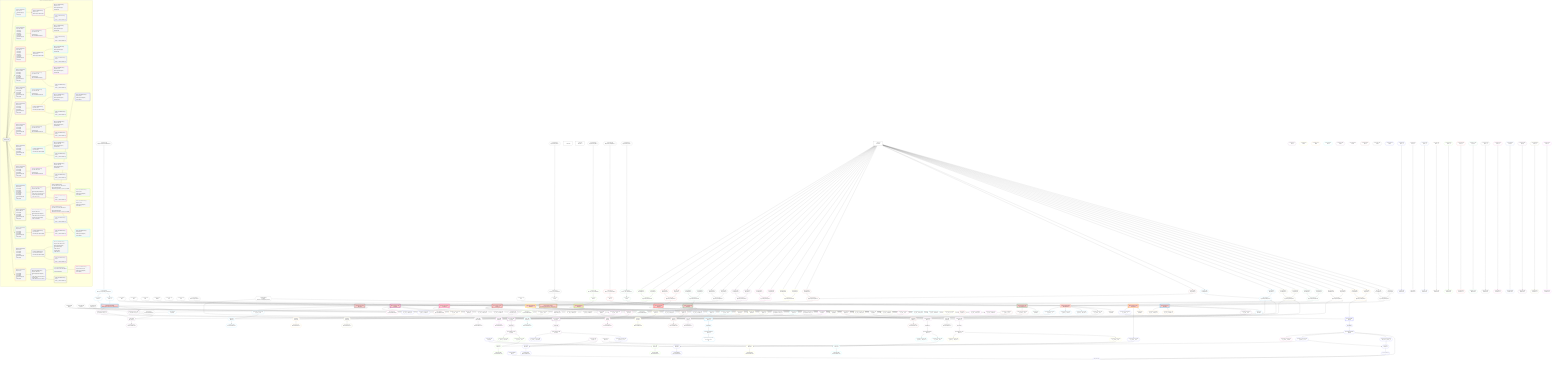 %%{init: {'themeVariables': { 'fontSize': '12px'}}}%%
graph TD
    classDef path fill:#eee,stroke:#000,color:#000
    classDef plan fill:#fff,stroke-width:1px,color:#000
    classDef itemplan fill:#fff,stroke-width:2px,color:#000
    classDef unbatchedplan fill:#dff,stroke-width:1px,color:#000
    classDef sideeffectplan fill:#fcc,stroke-width:2px,color:#000
    classDef bucket fill:#f6f6f6,color:#000,stroke-width:2px,text-align:left


    %% plan dependencies
    Object15{{"Object[15∈0]<br />ᐸ{pgSettings,withPgClient}ᐳ"}}:::plan
    Access13{{"Access[13∈0]<br />ᐸ3.pgSettingsᐳ"}}:::plan
    Access14{{"Access[14∈0]<br />ᐸ3.withPgClientᐳ"}}:::plan
    Access13 & Access14 --> Object15
    Lambda10{{"Lambda[10∈0]<br />ᐸdecode_Post_base64JSONᐳ"}}:::plan
    Constant382{{"Constant[382∈0]<br />ᐸ'WyJwb3N0cyIsMV0='ᐳ"}}:::plan
    Constant382 --> Lambda10
    Access11{{"Access[11∈0]<br />ᐸ10.1ᐳ"}}:::plan
    Lambda10 --> Access11
    __Value3["__Value[3∈0]<br />ᐸcontextᐳ"]:::plan
    __Value3 --> Access13
    __Value3 --> Access14
    __Value0["__Value[0∈0]"]:::plan
    __Value5["__Value[5∈0]<br />ᐸrootValueᐳ"]:::plan
    Constant384{{"Constant[384∈0]<br />ᐸ'WyJwb3N0cyIsMl0='ᐳ"}}:::plan
    Constant383{{"Constant[383∈0]<br />ᐸ'hello'ᐳ"}}:::plan
    Constant385{{"Constant[385∈0]<br />ᐸ'WyJwb3N0cyIsMjAwMF0='ᐳ"}}:::plan
    Constant387{{"Constant[387∈0]<br />ᐸ'WyJwb3N0cyIsM10='ᐳ"}}:::plan
    Constant386{{"Constant[386∈0]<br />ᐸ'world'ᐳ"}}:::plan
    Constant389{{"Constant[389∈0]<br />ᐸ11ᐳ"}}:::plan
    Constant388{{"Constant[388∈0]<br />ᐸ'throw error'ᐳ"}}:::plan
    Constant390{{"Constant[390∈0]<br />ᐸ6ᐳ"}}:::plan
    Constant392{{"Constant[392∈0]<br />ᐸ9ᐳ"}}:::plan
    Constant393{{"Constant[393∈0]<br />ᐸ2000ᐳ"}}:::plan
    Constant396{{"Constant[396∈0]<br />ᐸ'WyJjb21wb3VuZF9rZXlzIiw0LDNd'ᐳ"}}:::plan
    Constant397{{"Constant[397∈0]<br />ᐸ2ᐳ"}}:::plan
    Constant398{{"Constant[398∈0]<br />ᐸ3ᐳ"}}:::plan
    Constant399{{"Constant[399∈0]<br />ᐸ'budd.deey@email.com'ᐳ"}}:::plan
    Constant400{{"Constant[400∈0]<br />ᐸ'graphile-build.issue.27.exists@example.com'ᐳ"}}:::plan
    Constant402{{"Constant[402∈0]<br />ᐸ1ᐳ"}}:::plan
    Object350{{"Object[350∈54]<br />ᐸ{pgSettings,withPgClient}ᐳ"}}:::plan
    Access348{{"Access[348∈54]<br />ᐸ3.pgSettingsᐳ"}}:::plan
    Access349{{"Access[349∈54]<br />ᐸ3.withPgClientᐳ"}}:::plan
    Access348 & Access349 --> Object350
    PgDeleteSingle347[["PgDeleteSingle[347∈54]<br />ᐸperson(id)ᐳ"]]:::sideeffectplan
    Object350 & Constant402 --> PgDeleteSingle347
    __Value3 --> Access348
    __Value3 --> Access349
    Object351{{"Object[351∈54]<br />ᐸ{result}ᐳ"}}:::plan
    PgDeleteSingle347 --> Object351
    Object318{{"Object[318∈50]<br />ᐸ{pgSettings,withPgClient}ᐳ"}}:::plan
    Access316{{"Access[316∈50]<br />ᐸ3.pgSettingsᐳ"}}:::plan
    Access317{{"Access[317∈50]<br />ᐸ3.withPgClientᐳ"}}:::plan
    Access316 & Access317 --> Object318
    PgDeleteSingle315[["PgDeleteSingle[315∈50]<br />ᐸperson(email)ᐳ"]]:::sideeffectplan
    Object318 & Constant400 --> PgDeleteSingle315
    __Value3 --> Access316
    __Value3 --> Access317
    Object319{{"Object[319∈50]<br />ᐸ{result}ᐳ"}}:::plan
    PgDeleteSingle315 --> Object319
    Object303{{"Object[303∈47]<br />ᐸ{pgSettings,withPgClient}ᐳ"}}:::plan
    Access301{{"Access[301∈47]<br />ᐸ3.pgSettingsᐳ"}}:::plan
    Access302{{"Access[302∈47]<br />ᐸ3.withPgClientᐳ"}}:::plan
    Access301 & Access302 --> Object303
    PgDeleteSingle300[["PgDeleteSingle[300∈47]<br />ᐸperson(email)ᐳ"]]:::sideeffectplan
    Object303 & Constant399 --> PgDeleteSingle300
    __Value3 --> Access301
    __Value3 --> Access302
    Object304{{"Object[304∈47]<br />ᐸ{result}ᐳ"}}:::plan
    PgDeleteSingle300 --> Object304
    PgDeleteSingle253[["PgDeleteSingle[253∈41]<br />ᐸcompound_key(person_id_1,person_id_2)ᐳ"]]:::sideeffectplan
    Object256{{"Object[256∈41]<br />ᐸ{pgSettings,withPgClient}ᐳ"}}:::plan
    Object256 & Constant397 & Constant398 --> PgDeleteSingle253
    Access254{{"Access[254∈41]<br />ᐸ3.pgSettingsᐳ"}}:::plan
    Access255{{"Access[255∈41]<br />ᐸ3.withPgClientᐳ"}}:::plan
    Access254 & Access255 --> Object256
    __Value3 --> Access254
    __Value3 --> Access255
    Object257{{"Object[257∈41]<br />ᐸ{result}ᐳ"}}:::plan
    PgDeleteSingle253 --> Object257
    PgDeleteSingle205[["PgDeleteSingle[205∈35]<br />ᐸcompound_key(person_id_1,person_id_2)ᐳ"]]:::sideeffectplan
    Object208{{"Object[208∈35]<br />ᐸ{pgSettings,withPgClient}ᐳ"}}:::plan
    Access203{{"Access[203∈35]<br />ᐸ202.1ᐳ"}}:::plan
    Access204{{"Access[204∈35]<br />ᐸ202.2ᐳ"}}:::plan
    Object208 & Access203 & Access204 --> PgDeleteSingle205
    Access206{{"Access[206∈35]<br />ᐸ3.pgSettingsᐳ"}}:::plan
    Access207{{"Access[207∈35]<br />ᐸ3.withPgClientᐳ"}}:::plan
    Access206 & Access207 --> Object208
    Lambda202{{"Lambda[202∈35]<br />ᐸdecode_CompoundKey_base64JSONᐳ"}}:::plan
    Constant396 --> Lambda202
    Lambda202 --> Access203
    Lambda202 --> Access204
    __Value3 --> Access206
    __Value3 --> Access207
    Object209{{"Object[209∈35]<br />ᐸ{result}ᐳ"}}:::plan
    PgDeleteSingle205 --> Object209
    Object184{{"Object[184∈31]<br />ᐸ{pgSettings,withPgClient}ᐳ"}}:::plan
    Access182{{"Access[182∈31]<br />ᐸ3.pgSettingsᐳ"}}:::plan
    Access183{{"Access[183∈31]<br />ᐸ3.withPgClientᐳ"}}:::plan
    Access182 & Access183 --> Object184
    PgDeleteSingle181[["PgDeleteSingle[181∈31]<br />ᐸpost(id)ᐳ"]]:::sideeffectplan
    Object184 & Constant389 --> PgDeleteSingle181
    Object185{{"Object[185∈31]<br />ᐸ{result,clientMutationId}ᐳ"}}:::plan
    PgDeleteSingle181 & Constant386 --> Object185
    __Value3 --> Access182
    __Value3 --> Access183
    Object162{{"Object[162∈27]<br />ᐸ{pgSettings,withPgClient}ᐳ"}}:::plan
    Access160{{"Access[160∈27]<br />ᐸ3.pgSettingsᐳ"}}:::plan
    Access161{{"Access[161∈27]<br />ᐸ3.withPgClientᐳ"}}:::plan
    Access160 & Access161 --> Object162
    PgDeleteSingle159[["PgDeleteSingle[159∈27]<br />ᐸpost(id)ᐳ"]]:::sideeffectplan
    Object162 & Constant393 --> PgDeleteSingle159
    __Value3 --> Access160
    __Value3 --> Access161
    Object163{{"Object[163∈27]<br />ᐸ{result}ᐳ"}}:::plan
    PgDeleteSingle159 --> Object163
    Object141{{"Object[141∈23]<br />ᐸ{pgSettings,withPgClient}ᐳ"}}:::plan
    Access139{{"Access[139∈23]<br />ᐸ3.pgSettingsᐳ"}}:::plan
    Access140{{"Access[140∈23]<br />ᐸ3.withPgClientᐳ"}}:::plan
    Access139 & Access140 --> Object141
    PgDeleteSingle138[["PgDeleteSingle[138∈23]<br />ᐸpost(id)ᐳ"]]:::sideeffectplan
    Object141 & Constant392 --> PgDeleteSingle138
    Object142{{"Object[142∈23]<br />ᐸ{result,clientMutationId}ᐳ"}}:::plan
    PgDeleteSingle138 & Constant383 --> Object142
    __Value3 --> Access139
    __Value3 --> Access140
    Object119{{"Object[119∈19]<br />ᐸ{pgSettings,withPgClient}ᐳ"}}:::plan
    Access117{{"Access[117∈19]<br />ᐸ3.pgSettingsᐳ"}}:::plan
    Access118{{"Access[118∈19]<br />ᐸ3.withPgClientᐳ"}}:::plan
    Access117 & Access118 --> Object119
    PgDeleteSingle116[["PgDeleteSingle[116∈19]<br />ᐸpost(id)ᐳ"]]:::sideeffectplan
    Object119 & Constant390 --> PgDeleteSingle116
    __Value3 --> Access117
    __Value3 --> Access118
    Object120{{"Object[120∈19]<br />ᐸ{result}ᐳ"}}:::plan
    PgDeleteSingle116 --> Object120
    Object107{{"Object[107∈17]<br />ᐸ{pgSettings,withPgClient}ᐳ"}}:::plan
    Access105{{"Access[105∈17]<br />ᐸ3.pgSettingsᐳ"}}:::plan
    Access106{{"Access[106∈17]<br />ᐸ3.withPgClientᐳ"}}:::plan
    Access105 & Access106 --> Object107
    PgDeleteSingle104[["PgDeleteSingle[104∈17]<br />ᐸtypes(id)ᐳ"]]:::sideeffectplan
    Object107 & Constant389 --> PgDeleteSingle104
    Object108{{"Object[108∈17]<br />ᐸ{result,clientMutationId}ᐳ"}}:::plan
    PgDeleteSingle104 & Constant388 --> Object108
    __Value3 --> Access105
    __Value3 --> Access106
    Object86{{"Object[86∈13]<br />ᐸ{pgSettings,withPgClient}ᐳ"}}:::plan
    Access84{{"Access[84∈13]<br />ᐸ3.pgSettingsᐳ"}}:::plan
    Access85{{"Access[85∈13]<br />ᐸ3.withPgClientᐳ"}}:::plan
    Access84 & Access85 --> Object86
    PgDeleteSingle83[["PgDeleteSingle[83∈13]<br />ᐸpost(id)ᐳ"]]:::sideeffectplan
    Access82{{"Access[82∈13]<br />ᐸ81.1ᐳ"}}:::plan
    Object86 & Access82 --> PgDeleteSingle83
    Object87{{"Object[87∈13]<br />ᐸ{result,clientMutationId}ᐳ"}}:::plan
    PgDeleteSingle83 & Constant386 --> Object87
    Lambda81{{"Lambda[81∈13]<br />ᐸdecode_Post_base64JSONᐳ"}}:::plan
    Constant387 --> Lambda81
    Lambda81 --> Access82
    __Value3 --> Access84
    __Value3 --> Access85
    Object62{{"Object[62∈9]<br />ᐸ{pgSettings,withPgClient}ᐳ"}}:::plan
    Access60{{"Access[60∈9]<br />ᐸ3.pgSettingsᐳ"}}:::plan
    Access61{{"Access[61∈9]<br />ᐸ3.withPgClientᐳ"}}:::plan
    Access60 & Access61 --> Object62
    PgDeleteSingle59[["PgDeleteSingle[59∈9]<br />ᐸpost(id)ᐳ"]]:::sideeffectplan
    Access58{{"Access[58∈9]<br />ᐸ57.1ᐳ"}}:::plan
    Object62 & Access58 --> PgDeleteSingle59
    Lambda57{{"Lambda[57∈9]<br />ᐸdecode_Post_base64JSONᐳ"}}:::plan
    Constant385 --> Lambda57
    Lambda57 --> Access58
    __Value3 --> Access60
    __Value3 --> Access61
    Object63{{"Object[63∈9]<br />ᐸ{result}ᐳ"}}:::plan
    PgDeleteSingle59 --> Object63
    Object39{{"Object[39∈5]<br />ᐸ{pgSettings,withPgClient}ᐳ"}}:::plan
    Access37{{"Access[37∈5]<br />ᐸ3.pgSettingsᐳ"}}:::plan
    Access38{{"Access[38∈5]<br />ᐸ3.withPgClientᐳ"}}:::plan
    Access37 & Access38 --> Object39
    PgDeleteSingle36[["PgDeleteSingle[36∈5]<br />ᐸpost(id)ᐳ"]]:::sideeffectplan
    Access35{{"Access[35∈5]<br />ᐸ34.1ᐳ"}}:::plan
    Object39 & Access35 --> PgDeleteSingle36
    Object40{{"Object[40∈5]<br />ᐸ{result,clientMutationId}ᐳ"}}:::plan
    PgDeleteSingle36 & Constant383 --> Object40
    Lambda34{{"Lambda[34∈5]<br />ᐸdecode_Post_base64JSONᐳ"}}:::plan
    Constant384 --> Lambda34
    Lambda34 --> Access35
    __Value3 --> Access37
    __Value3 --> Access38
    PgDeleteSingle12[["PgDeleteSingle[12∈1]<br />ᐸpost(id)ᐳ"]]:::sideeffectplan
    Object15 & Access11 --> PgDeleteSingle12
    Object16{{"Object[16∈1]<br />ᐸ{result}ᐳ"}}:::plan
    PgDeleteSingle12 --> Object16
    List214{{"List[214∈36]<br />ᐸ211,212,213ᐳ"}}:::plan
    Constant211{{"Constant[211∈36]<br />ᐸ'compound_keys'ᐳ"}}:::plan
    PgClassExpression212{{"PgClassExpression[212∈36]<br />ᐸ__compound...rson_id_1”ᐳ"}}:::plan
    PgClassExpression213{{"PgClassExpression[213∈36]<br />ᐸ__compound...rson_id_2”ᐳ"}}:::plan
    Constant211 & PgClassExpression212 & PgClassExpression213 --> List214
    List262{{"List[262∈42]<br />ᐸ259,260,261ᐳ"}}:::plan
    Constant259{{"Constant[259∈42]<br />ᐸ'compound_keys'ᐳ"}}:::plan
    PgClassExpression260{{"PgClassExpression[260∈42]<br />ᐸ__compound...rson_id_1”ᐳ"}}:::plan
    PgClassExpression261{{"PgClassExpression[261∈42]<br />ᐸ__compound...rson_id_2”ᐳ"}}:::plan
    Constant259 & PgClassExpression260 & PgClassExpression261 --> List262
    Edge367{{"Edge[367∈55]"}}:::plan
    PgSelectSingle366{{"PgSelectSingle[366∈55]<br />ᐸpersonᐳ"}}:::plan
    PgCursor368{{"PgCursor[368∈55]"}}:::plan
    Connection364{{"Connection[364∈55]<br />ᐸ360ᐳ"}}:::plan
    PgSelectSingle366 & PgCursor368 & Connection364 --> Edge367
    List20{{"List[20∈2]<br />ᐸ18,19ᐳ"}}:::plan
    Constant18{{"Constant[18∈2]<br />ᐸ'posts'ᐳ"}}:::plan
    PgClassExpression19{{"PgClassExpression[19∈2]<br />ᐸ__post__.”id”ᐳ"}}:::plan
    Constant18 & PgClassExpression19 --> List20
    List43{{"List[43∈6]<br />ᐸ41,42ᐳ"}}:::plan
    Constant41{{"Constant[41∈6]<br />ᐸ'posts'ᐳ"}}:::plan
    PgClassExpression42{{"PgClassExpression[42∈6]<br />ᐸ__post__.”id”ᐳ"}}:::plan
    Constant41 & PgClassExpression42 --> List43
    List67{{"List[67∈10]<br />ᐸ65,66ᐳ"}}:::plan
    Constant65{{"Constant[65∈10]<br />ᐸ'posts'ᐳ"}}:::plan
    PgClassExpression66{{"PgClassExpression[66∈10]<br />ᐸ__post__.”id”ᐳ"}}:::plan
    Constant65 & PgClassExpression66 --> List67
    List90{{"List[90∈14]<br />ᐸ88,89ᐳ"}}:::plan
    Constant88{{"Constant[88∈14]<br />ᐸ'posts'ᐳ"}}:::plan
    PgClassExpression89{{"PgClassExpression[89∈14]<br />ᐸ__post__.”id”ᐳ"}}:::plan
    Constant88 & PgClassExpression89 --> List90
    List111{{"List[111∈18]<br />ᐸ109,110ᐳ"}}:::plan
    Constant109{{"Constant[109∈18]<br />ᐸ'types'ᐳ"}}:::plan
    PgClassExpression110{{"PgClassExpression[110∈18]<br />ᐸ__types__.”id”ᐳ"}}:::plan
    Constant109 & PgClassExpression110 --> List111
    List124{{"List[124∈20]<br />ᐸ122,123ᐳ"}}:::plan
    Constant122{{"Constant[122∈20]<br />ᐸ'posts'ᐳ"}}:::plan
    PgClassExpression123{{"PgClassExpression[123∈20]<br />ᐸ__post__.”id”ᐳ"}}:::plan
    Constant122 & PgClassExpression123 --> List124
    List145{{"List[145∈24]<br />ᐸ143,144ᐳ"}}:::plan
    Constant143{{"Constant[143∈24]<br />ᐸ'posts'ᐳ"}}:::plan
    PgClassExpression144{{"PgClassExpression[144∈24]<br />ᐸ__post__.”id”ᐳ"}}:::plan
    Constant143 & PgClassExpression144 --> List145
    List167{{"List[167∈28]<br />ᐸ165,166ᐳ"}}:::plan
    Constant165{{"Constant[165∈28]<br />ᐸ'posts'ᐳ"}}:::plan
    PgClassExpression166{{"PgClassExpression[166∈28]<br />ᐸ__post__.”id”ᐳ"}}:::plan
    Constant165 & PgClassExpression166 --> List167
    List188{{"List[188∈32]<br />ᐸ186,187ᐳ"}}:::plan
    Constant186{{"Constant[186∈32]<br />ᐸ'posts'ᐳ"}}:::plan
    PgClassExpression187{{"PgClassExpression[187∈32]<br />ᐸ__post__.”id”ᐳ"}}:::plan
    Constant186 & PgClassExpression187 --> List188
    PgSelect224[["PgSelect[224∈36]<br />ᐸpersonᐳ"]]:::plan
    Object208 & PgClassExpression212 --> PgSelect224
    PgSelect236[["PgSelect[236∈36]<br />ᐸpersonᐳ"]]:::plan
    Object208 & PgClassExpression213 --> PgSelect236
    PgSelect272[["PgSelect[272∈42]<br />ᐸpersonᐳ"]]:::plan
    Object256 & PgClassExpression260 --> PgSelect272
    PgSelect284[["PgSelect[284∈42]<br />ᐸpersonᐳ"]]:::plan
    Object256 & PgClassExpression261 --> PgSelect284
    List308{{"List[308∈48]<br />ᐸ306,307ᐳ"}}:::plan
    Constant306{{"Constant[306∈48]<br />ᐸ'people'ᐳ"}}:::plan
    PgClassExpression307{{"PgClassExpression[307∈48]<br />ᐸ__person__.”id”ᐳ"}}:::plan
    Constant306 & PgClassExpression307 --> List308
    List323{{"List[323∈51]<br />ᐸ321,322ᐳ"}}:::plan
    Constant321{{"Constant[321∈51]<br />ᐸ'people'ᐳ"}}:::plan
    PgClassExpression322{{"PgClassExpression[322∈51]<br />ᐸ__person__.”id”ᐳ"}}:::plan
    Constant321 & PgClassExpression322 --> List323
    List355{{"List[355∈55]<br />ᐸ353,354ᐳ"}}:::plan
    Constant353{{"Constant[353∈55]<br />ᐸ'people'ᐳ"}}:::plan
    PgClassExpression354{{"PgClassExpression[354∈55]<br />ᐸ__person__.”id”ᐳ"}}:::plan
    Constant353 & PgClassExpression354 --> List355
    PgSelect360[["PgSelect[360∈55]<br />ᐸpersonᐳ"]]:::plan
    PgClassExpression359{{"PgClassExpression[359∈55]<br />ᐸ__person__ᐳ"}}:::plan
    Object350 & PgClassExpression359 --> PgSelect360
    List371{{"List[371∈55]<br />ᐸ369,370ᐳ"}}:::plan
    PgClassExpression369{{"PgClassExpression[369∈55]<br />ᐸ”c”.”perso..._person__)ᐳ"}}:::plan
    PgClassExpression370{{"PgClassExpression[370∈55]<br />ᐸ__person__.”id”ᐳ"}}:::plan
    PgClassExpression369 & PgClassExpression370 --> List371
    PgDeleteSingle12 --> PgClassExpression19
    Lambda21{{"Lambda[21∈2]<br />ᐸbase64JSONEncodeᐳ"}}:::plan
    List20 --> Lambda21
    PgDeleteSingle36 --> PgClassExpression42
    Lambda44{{"Lambda[44∈6]<br />ᐸbase64JSONEncodeᐳ"}}:::plan
    List43 --> Lambda44
    PgDeleteSingle59 --> PgClassExpression66
    Lambda68{{"Lambda[68∈10]<br />ᐸbase64JSONEncodeᐳ"}}:::plan
    List67 --> Lambda68
    PgDeleteSingle83 --> PgClassExpression89
    Lambda91{{"Lambda[91∈14]<br />ᐸbase64JSONEncodeᐳ"}}:::plan
    List90 --> Lambda91
    PgDeleteSingle104 --> PgClassExpression110
    Lambda112{{"Lambda[112∈18]<br />ᐸbase64JSONEncodeᐳ"}}:::plan
    List111 --> Lambda112
    PgDeleteSingle116 --> PgClassExpression123
    Lambda125{{"Lambda[125∈20]<br />ᐸbase64JSONEncodeᐳ"}}:::plan
    List124 --> Lambda125
    PgDeleteSingle138 --> PgClassExpression144
    Lambda146{{"Lambda[146∈24]<br />ᐸbase64JSONEncodeᐳ"}}:::plan
    List145 --> Lambda146
    PgDeleteSingle159 --> PgClassExpression166
    Lambda168{{"Lambda[168∈28]<br />ᐸbase64JSONEncodeᐳ"}}:::plan
    List167 --> Lambda168
    PgDeleteSingle181 --> PgClassExpression187
    Lambda189{{"Lambda[189∈32]<br />ᐸbase64JSONEncodeᐳ"}}:::plan
    List188 --> Lambda189
    PgDeleteSingle205 --> PgClassExpression212
    PgDeleteSingle205 --> PgClassExpression213
    Lambda215{{"Lambda[215∈36]<br />ᐸbase64JSONEncodeᐳ"}}:::plan
    List214 --> Lambda215
    First228{{"First[228∈36]"}}:::plan
    PgSelect224 --> First228
    PgSelectSingle229{{"PgSelectSingle[229∈36]<br />ᐸpersonᐳ"}}:::plan
    First228 --> PgSelectSingle229
    First240{{"First[240∈36]"}}:::plan
    PgSelect236 --> First240
    PgSelectSingle241{{"PgSelectSingle[241∈36]<br />ᐸpersonᐳ"}}:::plan
    First240 --> PgSelectSingle241
    PgDeleteSingle253 --> PgClassExpression260
    PgDeleteSingle253 --> PgClassExpression261
    Lambda263{{"Lambda[263∈42]<br />ᐸbase64JSONEncodeᐳ"}}:::plan
    List262 --> Lambda263
    First276{{"First[276∈42]"}}:::plan
    PgSelect272 --> First276
    PgSelectSingle277{{"PgSelectSingle[277∈42]<br />ᐸpersonᐳ"}}:::plan
    First276 --> PgSelectSingle277
    First288{{"First[288∈42]"}}:::plan
    PgSelect284 --> First288
    PgSelectSingle289{{"PgSelectSingle[289∈42]<br />ᐸpersonᐳ"}}:::plan
    First288 --> PgSelectSingle289
    PgDeleteSingle300 --> PgClassExpression307
    Lambda309{{"Lambda[309∈48]<br />ᐸbase64JSONEncodeᐳ"}}:::plan
    List308 --> Lambda309
    PgDeleteSingle315 --> PgClassExpression322
    Lambda324{{"Lambda[324∈51]<br />ᐸbase64JSONEncodeᐳ"}}:::plan
    List323 --> Lambda324
    PgDeleteSingle347 --> PgClassExpression354
    Lambda356{{"Lambda[356∈55]<br />ᐸbase64JSONEncodeᐳ"}}:::plan
    List355 --> Lambda356
    PgDeleteSingle347 --> PgClassExpression359
    First365{{"First[365∈55]"}}:::plan
    PgSelect360 --> First365
    First365 --> PgSelectSingle366
    PgSelectSingle366 --> PgClassExpression369
    PgSelectSingle366 --> PgClassExpression370
    List371 --> PgCursor368
    Constant17{{"Constant[17∈2]<br />ᐸnullᐳ"}}:::plan
    Constant64{{"Constant[64∈10]<br />ᐸnullᐳ"}}:::plan
    Constant121{{"Constant[121∈20]<br />ᐸnullᐳ"}}:::plan
    Constant164{{"Constant[164∈28]<br />ᐸnullᐳ"}}:::plan
    Constant210{{"Constant[210∈36]<br />ᐸnullᐳ"}}:::plan
    Constant230{{"Constant[230∈36]<br />ᐸ'people'ᐳ"}}:::plan
    Constant258{{"Constant[258∈42]<br />ᐸnullᐳ"}}:::plan
    Constant278{{"Constant[278∈42]<br />ᐸ'people'ᐳ"}}:::plan
    Constant305{{"Constant[305∈48]<br />ᐸnullᐳ"}}:::plan
    Constant320{{"Constant[320∈51]<br />ᐸnullᐳ"}}:::plan
    Constant352{{"Constant[352∈55]<br />ᐸnullᐳ"}}:::plan
    Lambda30{{"Lambda[30∈4]<br />ᐸrawEncodeᐳ"}}:::plan
    Constant29{{"Constant[29∈4]<br />ᐸ'query'ᐳ"}}:::plan
    Constant29 --> Lambda30
    Lambda53{{"Lambda[53∈8]<br />ᐸrawEncodeᐳ"}}:::plan
    Constant52{{"Constant[52∈8]<br />ᐸ'query'ᐳ"}}:::plan
    Constant52 --> Lambda53
    Lambda77{{"Lambda[77∈12]<br />ᐸrawEncodeᐳ"}}:::plan
    Constant76{{"Constant[76∈12]<br />ᐸ'query'ᐳ"}}:::plan
    Constant76 --> Lambda77
    Lambda100{{"Lambda[100∈16]<br />ᐸrawEncodeᐳ"}}:::plan
    Constant99{{"Constant[99∈16]<br />ᐸ'query'ᐳ"}}:::plan
    Constant99 --> Lambda100
    Lambda134{{"Lambda[134∈22]<br />ᐸrawEncodeᐳ"}}:::plan
    Constant133{{"Constant[133∈22]<br />ᐸ'query'ᐳ"}}:::plan
    Constant133 --> Lambda134
    Lambda155{{"Lambda[155∈26]<br />ᐸrawEncodeᐳ"}}:::plan
    Constant154{{"Constant[154∈26]<br />ᐸ'query'ᐳ"}}:::plan
    Constant154 --> Lambda155
    Lambda177{{"Lambda[177∈30]<br />ᐸrawEncodeᐳ"}}:::plan
    Constant176{{"Constant[176∈30]<br />ᐸ'query'ᐳ"}}:::plan
    Constant176 --> Lambda177
    Lambda198{{"Lambda[198∈34]<br />ᐸrawEncodeᐳ"}}:::plan
    Constant197{{"Constant[197∈34]<br />ᐸ'query'ᐳ"}}:::plan
    Constant197 --> Lambda198
    Lambda248{{"Lambda[248∈40]<br />ᐸrawEncodeᐳ"}}:::plan
    Constant247{{"Constant[247∈40]<br />ᐸ'query'ᐳ"}}:::plan
    Constant247 --> Lambda248
    Lambda296{{"Lambda[296∈46]<br />ᐸrawEncodeᐳ"}}:::plan
    Constant295{{"Constant[295∈46]<br />ᐸ'query'ᐳ"}}:::plan
    Constant295 --> Lambda296
    Lambda343{{"Lambda[343∈53]<br />ᐸrawEncodeᐳ"}}:::plan
    Constant342{{"Constant[342∈53]<br />ᐸ'query'ᐳ"}}:::plan
    Constant342 --> Lambda343
    Lambda381{{"Lambda[381∈58]<br />ᐸrawEncodeᐳ"}}:::plan
    Constant380{{"Constant[380∈58]<br />ᐸ'query'ᐳ"}}:::plan
    Constant380 --> Lambda381
    PgSelect334[["PgSelect[334∈52]<br />ᐸpersonᐳ"]]:::plan
    PgClassExpression333{{"PgClassExpression[333∈52]<br />ᐸ__person__ᐳ"}}:::plan
    Object318 & PgClassExpression333 & Constant400 --> PgSelect334
    List377{{"List[377∈56]<br />ᐸ353,370ᐳ"}}:::plan
    Constant353 & PgClassExpression370 --> List377
    PgClassExpression27{{"PgClassExpression[27∈3]<br />ᐸ__post__.”headline”ᐳ"}}:::plan
    PgDeleteSingle12 --> PgClassExpression27
    PgClassExpression28{{"PgClassExpression[28∈3]<br />ᐸ__post__.”author_id”ᐳ"}}:::plan
    PgDeleteSingle12 --> PgClassExpression28
    PgClassExpression50{{"PgClassExpression[50∈7]<br />ᐸ__post__.”headline”ᐳ"}}:::plan
    PgDeleteSingle36 --> PgClassExpression50
    PgClassExpression51{{"PgClassExpression[51∈7]<br />ᐸ__post__.”author_id”ᐳ"}}:::plan
    PgDeleteSingle36 --> PgClassExpression51
    PgClassExpression74{{"PgClassExpression[74∈11]<br />ᐸ__post__.”headline”ᐳ"}}:::plan
    PgDeleteSingle59 --> PgClassExpression74
    PgClassExpression75{{"PgClassExpression[75∈11]<br />ᐸ__post__.”author_id”ᐳ"}}:::plan
    PgDeleteSingle59 --> PgClassExpression75
    PgClassExpression97{{"PgClassExpression[97∈15]<br />ᐸ__post__.”headline”ᐳ"}}:::plan
    PgDeleteSingle83 --> PgClassExpression97
    PgClassExpression98{{"PgClassExpression[98∈15]<br />ᐸ__post__.”author_id”ᐳ"}}:::plan
    PgDeleteSingle83 --> PgClassExpression98
    PgClassExpression131{{"PgClassExpression[131∈21]<br />ᐸ__post__.”headline”ᐳ"}}:::plan
    PgDeleteSingle116 --> PgClassExpression131
    PgClassExpression132{{"PgClassExpression[132∈21]<br />ᐸ__post__.”author_id”ᐳ"}}:::plan
    PgDeleteSingle116 --> PgClassExpression132
    PgClassExpression152{{"PgClassExpression[152∈25]<br />ᐸ__post__.”headline”ᐳ"}}:::plan
    PgDeleteSingle138 --> PgClassExpression152
    PgClassExpression153{{"PgClassExpression[153∈25]<br />ᐸ__post__.”author_id”ᐳ"}}:::plan
    PgDeleteSingle138 --> PgClassExpression153
    PgClassExpression174{{"PgClassExpression[174∈29]<br />ᐸ__post__.”headline”ᐳ"}}:::plan
    PgDeleteSingle159 --> PgClassExpression174
    PgClassExpression175{{"PgClassExpression[175∈29]<br />ᐸ__post__.”author_id”ᐳ"}}:::plan
    PgDeleteSingle159 --> PgClassExpression175
    PgClassExpression195{{"PgClassExpression[195∈33]<br />ᐸ__post__.”headline”ᐳ"}}:::plan
    PgDeleteSingle181 --> PgClassExpression195
    PgClassExpression196{{"PgClassExpression[196∈33]<br />ᐸ__post__.”author_id”ᐳ"}}:::plan
    PgDeleteSingle181 --> PgClassExpression196
    Lambda311{{"Lambda[311∈49]<br />ᐸrawEncodeᐳ"}}:::plan
    Constant310{{"Constant[310∈49]<br />ᐸ'query'ᐳ"}}:::plan
    Constant310 --> Lambda311
    PgClassExpression330{{"PgClassExpression[330∈52]<br />ᐸ__person__...full_name”ᐳ"}}:::plan
    PgDeleteSingle315 --> PgClassExpression330
    PgClassExpression331{{"PgClassExpression[331∈52]<br />ᐸ__person__.”email”ᐳ"}}:::plan
    PgDeleteSingle315 --> PgClassExpression331
    PgDeleteSingle315 --> PgClassExpression333
    First338{{"First[338∈52]"}}:::plan
    PgSelect334 --> First338
    PgSelectSingle339{{"PgSelectSingle[339∈52]<br />ᐸpersonᐳ"}}:::plan
    First338 --> PgSelectSingle339
    PgClassExpression341{{"PgClassExpression[341∈52]<br />ᐸ”c”.”perso...lder! */<br />)ᐳ"}}:::plan
    PgSelectSingle339 --> PgClassExpression341
    Lambda378{{"Lambda[378∈56]<br />ᐸbase64JSONEncodeᐳ"}}:::plan
    List377 --> Lambda378
    List244{{"List[244∈39]<br />ᐸ230,243ᐳ"}}:::plan
    PgClassExpression243{{"PgClassExpression[243∈39]<br />ᐸ__person__.”id”ᐳ"}}:::plan
    Constant230 & PgClassExpression243 --> List244
    List292{{"List[292∈45]<br />ᐸ278,291ᐳ"}}:::plan
    PgClassExpression291{{"PgClassExpression[291∈45]<br />ᐸ__person__.”id”ᐳ"}}:::plan
    Constant278 & PgClassExpression291 --> List292
    PgSelectSingle241 --> PgClassExpression243
    Lambda245{{"Lambda[245∈39]<br />ᐸbase64JSONEncodeᐳ"}}:::plan
    List244 --> Lambda245
    PgClassExpression246{{"PgClassExpression[246∈39]<br />ᐸ__person__...full_name”ᐳ"}}:::plan
    PgSelectSingle241 --> PgClassExpression246
    PgSelectSingle289 --> PgClassExpression291
    Lambda293{{"Lambda[293∈45]<br />ᐸbase64JSONEncodeᐳ"}}:::plan
    List292 --> Lambda293
    PgClassExpression294{{"PgClassExpression[294∈45]<br />ᐸ__person__...full_name”ᐳ"}}:::plan
    PgSelectSingle289 --> PgClassExpression294
    List232{{"List[232∈38]<br />ᐸ230,231ᐳ"}}:::plan
    PgClassExpression231{{"PgClassExpression[231∈38]<br />ᐸ__person__.”id”ᐳ"}}:::plan
    Constant230 & PgClassExpression231 --> List232
    List280{{"List[280∈44]<br />ᐸ278,279ᐳ"}}:::plan
    PgClassExpression279{{"PgClassExpression[279∈44]<br />ᐸ__person__.”id”ᐳ"}}:::plan
    Constant278 & PgClassExpression279 --> List280
    PgSelectSingle229 --> PgClassExpression231
    Lambda233{{"Lambda[233∈38]<br />ᐸbase64JSONEncodeᐳ"}}:::plan
    List232 --> Lambda233
    PgClassExpression234{{"PgClassExpression[234∈38]<br />ᐸ__person__...full_name”ᐳ"}}:::plan
    PgSelectSingle229 --> PgClassExpression234
    PgSelectSingle277 --> PgClassExpression279
    Lambda281{{"Lambda[281∈44]<br />ᐸbase64JSONEncodeᐳ"}}:::plan
    List280 --> Lambda281
    PgClassExpression282{{"PgClassExpression[282∈44]<br />ᐸ__person__...full_name”ᐳ"}}:::plan
    PgSelectSingle277 --> PgClassExpression282
    PgClassExpression379{{"PgClassExpression[379∈57]<br />ᐸ__person__.”email”ᐳ"}}:::plan
    PgSelectSingle366 --> PgClassExpression379

    %% define steps

    subgraph "Buckets for mutations/v4/mutation-delete"
    Bucket0("Bucket 0 (root)"):::bucket
    classDef bucket0 stroke:#696969
    class Bucket0,__Value0,__Value3,__Value5,Lambda10,Access11,Access13,Access14,Object15,Constant382,Constant383,Constant384,Constant385,Constant386,Constant387,Constant388,Constant389,Constant390,Constant392,Constant393,Constant396,Constant397,Constant398,Constant399,Constant400,Constant402 bucket0
    Bucket1("Bucket 1 (mutationField)<br />Deps: 15, 11, 5<br /><br />1: PgDeleteSingle[12]<br />2: <br />ᐳ: Object[16]"):::bucket
    classDef bucket1 stroke:#00bfff
    class Bucket1,PgDeleteSingle12,Object16 bucket1
    Bucket2("Bucket 2 (nullableBoundary)<br />Deps: 12, 16, 5<br /><br />ROOT Object{1}ᐸ{result}ᐳ[16]"):::bucket
    classDef bucket2 stroke:#7f007f
    class Bucket2,Constant17,Constant18,PgClassExpression19,List20,Lambda21 bucket2
    Bucket3("Bucket 3 (nullableBoundary)<br />Deps: 12, 21, 19<br /><br />ROOT PgDeleteSingle{1}ᐸpost(id)ᐳ[12]"):::bucket
    classDef bucket3 stroke:#ffa500
    class Bucket3,PgClassExpression27,PgClassExpression28 bucket3
    Bucket4("Bucket 4 (nullableBoundary)<br />Deps: 5<br /><br />ROOT __ValueᐸrootValueᐳ[5]"):::bucket
    classDef bucket4 stroke:#0000ff
    class Bucket4,Constant29,Lambda30 bucket4
    Bucket5("Bucket 5 (mutationField)<br />Deps: 384, 3, 383, 5<br /><br />1: Access[37]<br />2: Access[38]<br />3: Object[39]<br />4: Lambda[34]<br />5: Access[35]<br />6: PgDeleteSingle[36]<br />7: <br />ᐳ: Object[40]"):::bucket
    classDef bucket5 stroke:#7fff00
    class Bucket5,Lambda34,Access35,PgDeleteSingle36,Access37,Access38,Object39,Object40 bucket5
    Bucket6("Bucket 6 (nullableBoundary)<br />Deps: 36, 40, 5, 383<br /><br />ROOT Object{5}ᐸ{result,clientMutationId}ᐳ[40]"):::bucket
    classDef bucket6 stroke:#ff1493
    class Bucket6,Constant41,PgClassExpression42,List43,Lambda44 bucket6
    Bucket7("Bucket 7 (nullableBoundary)<br />Deps: 36, 44, 42<br /><br />ROOT PgDeleteSingle{5}ᐸpost(id)ᐳ[36]"):::bucket
    classDef bucket7 stroke:#808000
    class Bucket7,PgClassExpression50,PgClassExpression51 bucket7
    Bucket8("Bucket 8 (nullableBoundary)<br />Deps: 5<br /><br />ROOT __ValueᐸrootValueᐳ[5]"):::bucket
    classDef bucket8 stroke:#dda0dd
    class Bucket8,Constant52,Lambda53 bucket8
    Bucket9("Bucket 9 (mutationField)<br />Deps: 385, 3, 5<br /><br />1: Access[60]<br />2: Access[61]<br />3: Object[62]<br />4: Lambda[57]<br />5: Access[58]<br />6: PgDeleteSingle[59]<br />7: <br />ᐳ: Object[63]"):::bucket
    classDef bucket9 stroke:#ff0000
    class Bucket9,Lambda57,Access58,PgDeleteSingle59,Access60,Access61,Object62,Object63 bucket9
    Bucket10("Bucket 10 (nullableBoundary)<br />Deps: 59, 63, 5<br /><br />ROOT Object{9}ᐸ{result}ᐳ[63]"):::bucket
    classDef bucket10 stroke:#ffff00
    class Bucket10,Constant64,Constant65,PgClassExpression66,List67,Lambda68 bucket10
    Bucket11("Bucket 11 (nullableBoundary)<br />Deps: 59, 68, 66<br /><br />ROOT PgDeleteSingle{9}ᐸpost(id)ᐳ[59]"):::bucket
    classDef bucket11 stroke:#00ffff
    class Bucket11,PgClassExpression74,PgClassExpression75 bucket11
    Bucket12("Bucket 12 (nullableBoundary)<br />Deps: 5<br /><br />ROOT __ValueᐸrootValueᐳ[5]"):::bucket
    classDef bucket12 stroke:#4169e1
    class Bucket12,Constant76,Lambda77 bucket12
    Bucket13("Bucket 13 (mutationField)<br />Deps: 387, 3, 386, 5<br /><br />1: Access[84]<br />2: Access[85]<br />3: Object[86]<br />4: Lambda[81]<br />5: Access[82]<br />6: PgDeleteSingle[83]<br />7: <br />ᐳ: Object[87]"):::bucket
    classDef bucket13 stroke:#3cb371
    class Bucket13,Lambda81,Access82,PgDeleteSingle83,Access84,Access85,Object86,Object87 bucket13
    Bucket14("Bucket 14 (nullableBoundary)<br />Deps: 83, 87, 5, 386<br /><br />ROOT Object{13}ᐸ{result,clientMutationId}ᐳ[87]"):::bucket
    classDef bucket14 stroke:#a52a2a
    class Bucket14,Constant88,PgClassExpression89,List90,Lambda91 bucket14
    Bucket15("Bucket 15 (nullableBoundary)<br />Deps: 83, 91, 89<br /><br />ROOT PgDeleteSingle{13}ᐸpost(id)ᐳ[83]"):::bucket
    classDef bucket15 stroke:#ff00ff
    class Bucket15,PgClassExpression97,PgClassExpression98 bucket15
    Bucket16("Bucket 16 (nullableBoundary)<br />Deps: 5<br /><br />ROOT __ValueᐸrootValueᐳ[5]"):::bucket
    classDef bucket16 stroke:#f5deb3
    class Bucket16,Constant99,Lambda100 bucket16
    Bucket17("Bucket 17 (mutationField)<br />Deps: 389, 3, 388<br /><br />1: Access[105]<br />2: Access[106]<br />3: Object[107]<br />4: PgDeleteSingle[104]<br />5: <br />ᐳ: Object[108]"):::bucket
    classDef bucket17 stroke:#696969
    class Bucket17,PgDeleteSingle104,Access105,Access106,Object107,Object108 bucket17
    Bucket18("Bucket 18 (nullableBoundary)<br />Deps: 104, 108, 388<br /><br />ROOT Object{17}ᐸ{result,clientMutationId}ᐳ[108]"):::bucket
    classDef bucket18 stroke:#00bfff
    class Bucket18,Constant109,PgClassExpression110,List111,Lambda112 bucket18
    Bucket19("Bucket 19 (mutationField)<br />Deps: 390, 3, 5<br /><br />1: Access[117]<br />2: Access[118]<br />3: Object[119]<br />4: PgDeleteSingle[116]<br />5: <br />ᐳ: Object[120]"):::bucket
    classDef bucket19 stroke:#7f007f
    class Bucket19,PgDeleteSingle116,Access117,Access118,Object119,Object120 bucket19
    Bucket20("Bucket 20 (nullableBoundary)<br />Deps: 116, 120, 5<br /><br />ROOT Object{19}ᐸ{result}ᐳ[120]"):::bucket
    classDef bucket20 stroke:#ffa500
    class Bucket20,Constant121,Constant122,PgClassExpression123,List124,Lambda125 bucket20
    Bucket21("Bucket 21 (nullableBoundary)<br />Deps: 116, 125, 123<br /><br />ROOT PgDeleteSingle{19}ᐸpost(id)ᐳ[116]"):::bucket
    classDef bucket21 stroke:#0000ff
    class Bucket21,PgClassExpression131,PgClassExpression132 bucket21
    Bucket22("Bucket 22 (nullableBoundary)<br />Deps: 5<br /><br />ROOT __ValueᐸrootValueᐳ[5]"):::bucket
    classDef bucket22 stroke:#7fff00
    class Bucket22,Constant133,Lambda134 bucket22
    Bucket23("Bucket 23 (mutationField)<br />Deps: 392, 3, 383, 5<br /><br />1: Access[139]<br />2: Access[140]<br />3: Object[141]<br />4: PgDeleteSingle[138]<br />5: <br />ᐳ: Object[142]"):::bucket
    classDef bucket23 stroke:#ff1493
    class Bucket23,PgDeleteSingle138,Access139,Access140,Object141,Object142 bucket23
    Bucket24("Bucket 24 (nullableBoundary)<br />Deps: 138, 142, 5, 383<br /><br />ROOT Object{23}ᐸ{result,clientMutationId}ᐳ[142]"):::bucket
    classDef bucket24 stroke:#808000
    class Bucket24,Constant143,PgClassExpression144,List145,Lambda146 bucket24
    Bucket25("Bucket 25 (nullableBoundary)<br />Deps: 138, 146, 144<br /><br />ROOT PgDeleteSingle{23}ᐸpost(id)ᐳ[138]"):::bucket
    classDef bucket25 stroke:#dda0dd
    class Bucket25,PgClassExpression152,PgClassExpression153 bucket25
    Bucket26("Bucket 26 (nullableBoundary)<br />Deps: 5<br /><br />ROOT __ValueᐸrootValueᐳ[5]"):::bucket
    classDef bucket26 stroke:#ff0000
    class Bucket26,Constant154,Lambda155 bucket26
    Bucket27("Bucket 27 (mutationField)<br />Deps: 393, 3, 5<br /><br />1: Access[160]<br />2: Access[161]<br />3: Object[162]<br />4: PgDeleteSingle[159]<br />5: <br />ᐳ: Object[163]"):::bucket
    classDef bucket27 stroke:#ffff00
    class Bucket27,PgDeleteSingle159,Access160,Access161,Object162,Object163 bucket27
    Bucket28("Bucket 28 (nullableBoundary)<br />Deps: 159, 163, 5<br /><br />ROOT Object{27}ᐸ{result}ᐳ[163]"):::bucket
    classDef bucket28 stroke:#00ffff
    class Bucket28,Constant164,Constant165,PgClassExpression166,List167,Lambda168 bucket28
    Bucket29("Bucket 29 (nullableBoundary)<br />Deps: 159, 168, 166<br /><br />ROOT PgDeleteSingle{27}ᐸpost(id)ᐳ[159]"):::bucket
    classDef bucket29 stroke:#4169e1
    class Bucket29,PgClassExpression174,PgClassExpression175 bucket29
    Bucket30("Bucket 30 (nullableBoundary)<br />Deps: 5<br /><br />ROOT __ValueᐸrootValueᐳ[5]"):::bucket
    classDef bucket30 stroke:#3cb371
    class Bucket30,Constant176,Lambda177 bucket30
    Bucket31("Bucket 31 (mutationField)<br />Deps: 389, 3, 386, 5<br /><br />1: Access[182]<br />2: Access[183]<br />3: Object[184]<br />4: PgDeleteSingle[181]<br />5: <br />ᐳ: Object[185]"):::bucket
    classDef bucket31 stroke:#a52a2a
    class Bucket31,PgDeleteSingle181,Access182,Access183,Object184,Object185 bucket31
    Bucket32("Bucket 32 (nullableBoundary)<br />Deps: 181, 185, 5, 386<br /><br />ROOT Object{31}ᐸ{result,clientMutationId}ᐳ[185]"):::bucket
    classDef bucket32 stroke:#ff00ff
    class Bucket32,Constant186,PgClassExpression187,List188,Lambda189 bucket32
    Bucket33("Bucket 33 (nullableBoundary)<br />Deps: 181, 189, 187<br /><br />ROOT PgDeleteSingle{31}ᐸpost(id)ᐳ[181]"):::bucket
    classDef bucket33 stroke:#f5deb3
    class Bucket33,PgClassExpression195,PgClassExpression196 bucket33
    Bucket34("Bucket 34 (nullableBoundary)<br />Deps: 5<br /><br />ROOT __ValueᐸrootValueᐳ[5]"):::bucket
    classDef bucket34 stroke:#696969
    class Bucket34,Constant197,Lambda198 bucket34
    Bucket35("Bucket 35 (mutationField)<br />Deps: 396, 3, 5<br /><br />1: Access[206]<br />2: Access[207]<br />3: Object[208]<br />4: Lambda[202]<br />5: Access[203]<br />6: Access[204]<br />7: PgDeleteSingle[205]<br />8: <br />ᐳ: Object[209]"):::bucket
    classDef bucket35 stroke:#00bfff
    class Bucket35,Lambda202,Access203,Access204,PgDeleteSingle205,Access206,Access207,Object208,Object209 bucket35
    Bucket36("Bucket 36 (nullableBoundary)<br />Deps: 205, 208, 209, 5<br /><br />ROOT Object{35}ᐸ{result}ᐳ[209]<br />1: <br />ᐳ: 210, 211, 212, 213, 230, 214, 215<br />2: PgSelect[224], PgSelect[236]<br />ᐳ: 228, 229, 240, 241"):::bucket
    classDef bucket36 stroke:#7f007f
    class Bucket36,Constant210,Constant211,PgClassExpression212,PgClassExpression213,List214,Lambda215,PgSelect224,First228,PgSelectSingle229,Constant230,PgSelect236,First240,PgSelectSingle241 bucket36
    Bucket37("Bucket 37 (nullableBoundary)<br />Deps: 205, 229, 230, 241, 215, 212, 213<br /><br />ROOT PgDeleteSingle{35}ᐸcompound_key(person_id_1,person_id_2)ᐳ[205]"):::bucket
    classDef bucket37 stroke:#ffa500
    class Bucket37 bucket37
    Bucket38("Bucket 38 (nullableBoundary)<br />Deps: 229, 230<br /><br />ROOT PgSelectSingle{36}ᐸpersonᐳ[229]"):::bucket
    classDef bucket38 stroke:#0000ff
    class Bucket38,PgClassExpression231,List232,Lambda233,PgClassExpression234 bucket38
    Bucket39("Bucket 39 (nullableBoundary)<br />Deps: 241, 230<br /><br />ROOT PgSelectSingle{36}ᐸpersonᐳ[241]"):::bucket
    classDef bucket39 stroke:#7fff00
    class Bucket39,PgClassExpression243,List244,Lambda245,PgClassExpression246 bucket39
    Bucket40("Bucket 40 (nullableBoundary)<br />Deps: 5<br /><br />ROOT __ValueᐸrootValueᐳ[5]"):::bucket
    classDef bucket40 stroke:#ff1493
    class Bucket40,Constant247,Lambda248 bucket40
    Bucket41("Bucket 41 (mutationField)<br />Deps: 397, 398, 3, 5<br /><br />1: Access[254]<br />2: Access[255]<br />3: Object[256]<br />4: PgDeleteSingle[253]<br />5: <br />ᐳ: Object[257]"):::bucket
    classDef bucket41 stroke:#808000
    class Bucket41,PgDeleteSingle253,Access254,Access255,Object256,Object257 bucket41
    Bucket42("Bucket 42 (nullableBoundary)<br />Deps: 253, 256, 257, 5<br /><br />ROOT Object{41}ᐸ{result}ᐳ[257]<br />1: <br />ᐳ: 258, 259, 260, 261, 278, 262, 263<br />2: PgSelect[272], PgSelect[284]<br />ᐳ: 276, 277, 288, 289"):::bucket
    classDef bucket42 stroke:#dda0dd
    class Bucket42,Constant258,Constant259,PgClassExpression260,PgClassExpression261,List262,Lambda263,PgSelect272,First276,PgSelectSingle277,Constant278,PgSelect284,First288,PgSelectSingle289 bucket42
    Bucket43("Bucket 43 (nullableBoundary)<br />Deps: 253, 277, 278, 289, 263, 260, 261<br /><br />ROOT PgDeleteSingle{41}ᐸcompound_key(person_id_1,person_id_2)ᐳ[253]"):::bucket
    classDef bucket43 stroke:#ff0000
    class Bucket43 bucket43
    Bucket44("Bucket 44 (nullableBoundary)<br />Deps: 277, 278<br /><br />ROOT PgSelectSingle{42}ᐸpersonᐳ[277]"):::bucket
    classDef bucket44 stroke:#ffff00
    class Bucket44,PgClassExpression279,List280,Lambda281,PgClassExpression282 bucket44
    Bucket45("Bucket 45 (nullableBoundary)<br />Deps: 289, 278<br /><br />ROOT PgSelectSingle{42}ᐸpersonᐳ[289]"):::bucket
    classDef bucket45 stroke:#00ffff
    class Bucket45,PgClassExpression291,List292,Lambda293,PgClassExpression294 bucket45
    Bucket46("Bucket 46 (nullableBoundary)<br />Deps: 5<br /><br />ROOT __ValueᐸrootValueᐳ[5]"):::bucket
    classDef bucket46 stroke:#4169e1
    class Bucket46,Constant295,Lambda296 bucket46
    Bucket47("Bucket 47 (mutationField)<br />Deps: 399, 3, 5<br /><br />1: Access[301]<br />2: Access[302]<br />3: Object[303]<br />4: PgDeleteSingle[300]<br />5: <br />ᐳ: Object[304]"):::bucket
    classDef bucket47 stroke:#3cb371
    class Bucket47,PgDeleteSingle300,Access301,Access302,Object303,Object304 bucket47
    Bucket48("Bucket 48 (nullableBoundary)<br />Deps: 300, 304, 5<br /><br />ROOT Object{47}ᐸ{result}ᐳ[304]"):::bucket
    classDef bucket48 stroke:#a52a2a
    class Bucket48,Constant305,Constant306,PgClassExpression307,List308,Lambda309 bucket48
    Bucket49("Bucket 49 (nullableBoundary)<br />Deps: 5<br /><br />ROOT __ValueᐸrootValueᐳ[5]"):::bucket
    classDef bucket49 stroke:#ff00ff
    class Bucket49,Constant310,Lambda311 bucket49
    Bucket50("Bucket 50 (mutationField)<br />Deps: 400, 3, 5<br /><br />1: Access[316]<br />2: Access[317]<br />3: Object[318]<br />4: PgDeleteSingle[315]<br />5: <br />ᐳ: Object[319]"):::bucket
    classDef bucket50 stroke:#f5deb3
    class Bucket50,PgDeleteSingle315,Access316,Access317,Object318,Object319 bucket50
    Bucket51("Bucket 51 (nullableBoundary)<br />Deps: 315, 319, 318, 400, 5<br /><br />ROOT Object{50}ᐸ{result}ᐳ[319]"):::bucket
    classDef bucket51 stroke:#696969
    class Bucket51,Constant320,Constant321,PgClassExpression322,List323,Lambda324 bucket51
    Bucket52("Bucket 52 (nullableBoundary)<br />Deps: 315, 318, 400, 324, 322<br /><br />ROOT PgDeleteSingle{50}ᐸperson(email)ᐳ[315]<br />1: <br />ᐳ: 330, 331, 333<br />2: PgSelect[334]<br />ᐳ: 338, 339, 341"):::bucket
    classDef bucket52 stroke:#00bfff
    class Bucket52,PgClassExpression330,PgClassExpression331,PgClassExpression333,PgSelect334,First338,PgSelectSingle339,PgClassExpression341 bucket52
    Bucket53("Bucket 53 (nullableBoundary)<br />Deps: 5<br /><br />ROOT __ValueᐸrootValueᐳ[5]"):::bucket
    classDef bucket53 stroke:#7f007f
    class Bucket53,Constant342,Lambda343 bucket53
    Bucket54("Bucket 54 (mutationField)<br />Deps: 402, 3, 5<br /><br />1: Access[348]<br />2: Access[349]<br />3: Object[350]<br />4: PgDeleteSingle[347]<br />5: <br />ᐳ: Object[351]"):::bucket
    classDef bucket54 stroke:#ffa500
    class Bucket54,PgDeleteSingle347,Access348,Access349,Object350,Object351 bucket54
    Bucket55("Bucket 55 (nullableBoundary)<br />Deps: 347, 350, 351, 5<br /><br />ROOT Object{54}ᐸ{result}ᐳ[351]<br />1: <br />ᐳ: 352, 353, 354, 359, 364, 355, 356<br />2: PgSelect[360]<br />ᐳ: 365, 366, 369, 370, 371, 368, 367"):::bucket
    classDef bucket55 stroke:#0000ff
    class Bucket55,Constant352,Constant353,PgClassExpression354,List355,Lambda356,PgClassExpression359,PgSelect360,Connection364,First365,PgSelectSingle366,Edge367,PgCursor368,PgClassExpression369,PgClassExpression370,List371 bucket55
    Bucket56("Bucket 56 (nullableBoundary)<br />Deps: 353, 370, 367, 366, 368, 369<br /><br />ROOT Edge{55}[367]"):::bucket
    classDef bucket56 stroke:#7fff00
    class Bucket56,List377,Lambda378 bucket56
    Bucket57("Bucket 57 (nullableBoundary)<br />Deps: 366, 369, 370, 378<br /><br />ROOT PgSelectSingle{55}ᐸpersonᐳ[366]"):::bucket
    classDef bucket57 stroke:#ff1493
    class Bucket57,PgClassExpression379 bucket57
    Bucket58("Bucket 58 (nullableBoundary)<br />Deps: 5<br /><br />ROOT __ValueᐸrootValueᐳ[5]"):::bucket
    classDef bucket58 stroke:#808000
    class Bucket58,Constant380,Lambda381 bucket58
    Bucket0 --> Bucket1 & Bucket5 & Bucket9 & Bucket13 & Bucket17 & Bucket19 & Bucket23 & Bucket27 & Bucket31 & Bucket35 & Bucket41 & Bucket47 & Bucket50 & Bucket54
    Bucket1 --> Bucket2
    Bucket2 --> Bucket3 & Bucket4
    Bucket5 --> Bucket6
    Bucket6 --> Bucket7 & Bucket8
    Bucket9 --> Bucket10
    Bucket10 --> Bucket11 & Bucket12
    Bucket13 --> Bucket14
    Bucket14 --> Bucket15 & Bucket16
    Bucket17 --> Bucket18
    Bucket19 --> Bucket20
    Bucket20 --> Bucket21 & Bucket22
    Bucket23 --> Bucket24
    Bucket24 --> Bucket25 & Bucket26
    Bucket27 --> Bucket28
    Bucket28 --> Bucket29 & Bucket30
    Bucket31 --> Bucket32
    Bucket32 --> Bucket33 & Bucket34
    Bucket35 --> Bucket36
    Bucket36 --> Bucket37 & Bucket40
    Bucket37 --> Bucket38 & Bucket39
    Bucket41 --> Bucket42
    Bucket42 --> Bucket43 & Bucket46
    Bucket43 --> Bucket44 & Bucket45
    Bucket47 --> Bucket48
    Bucket48 --> Bucket49
    Bucket50 --> Bucket51
    Bucket51 --> Bucket52 & Bucket53
    Bucket54 --> Bucket55
    Bucket55 --> Bucket56 & Bucket58
    Bucket56 --> Bucket57
    end